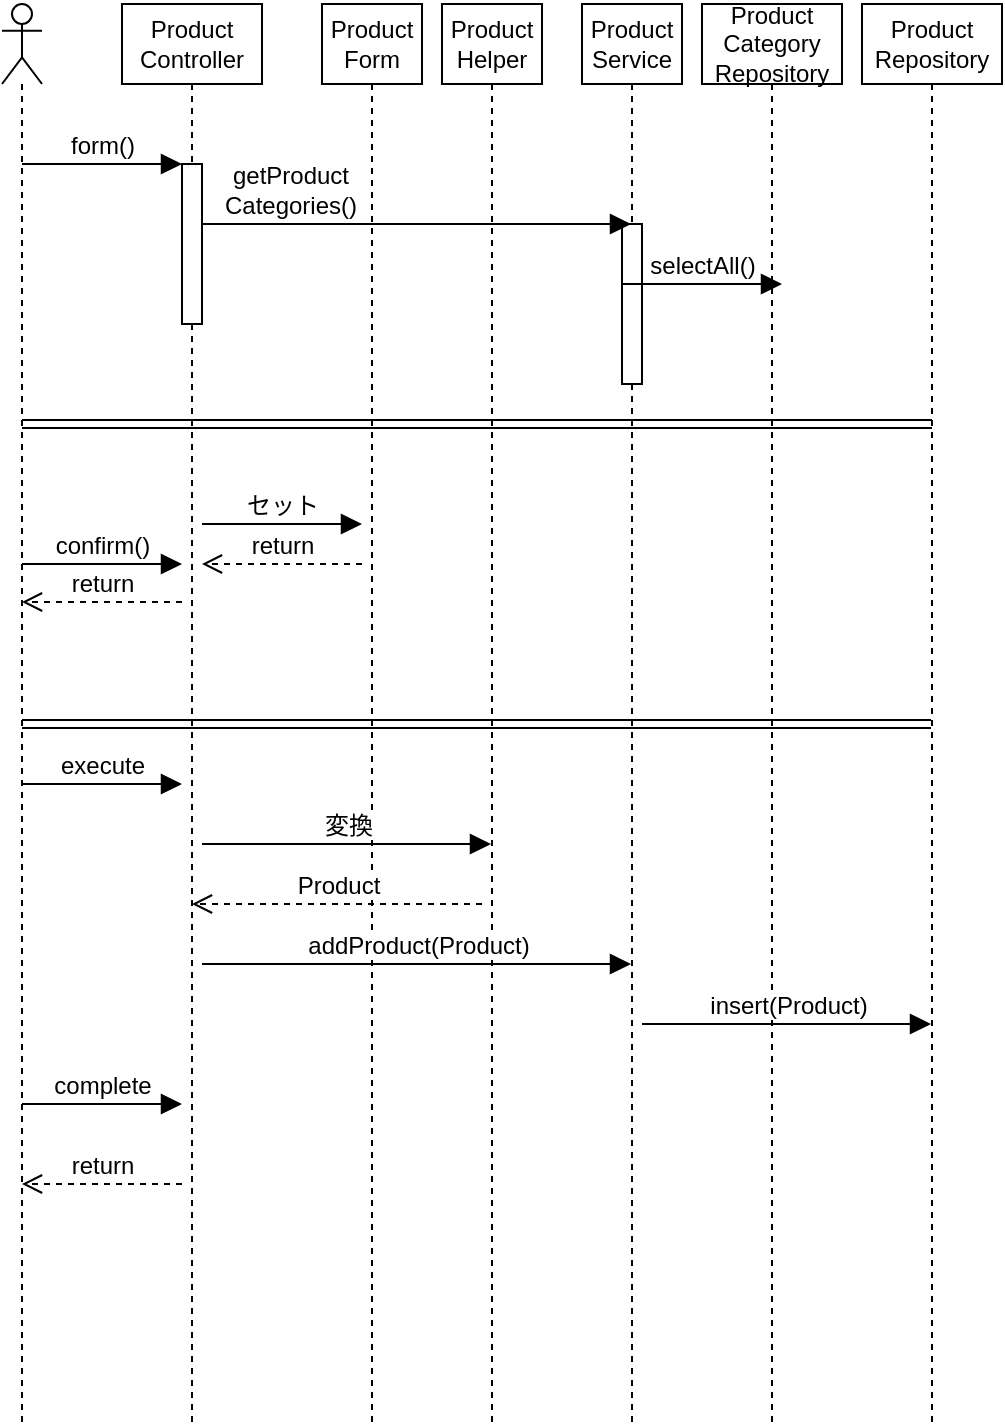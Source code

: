 <mxfile version="28.0.7" pages="3">
  <diagram id="7bzTy5Xm-SCXgVoyWq_p" name="ページ1">
    <mxGraphModel dx="786" dy="851" grid="1" gridSize="10" guides="1" tooltips="1" connect="1" arrows="1" fold="1" page="0" pageScale="1" pageWidth="827" pageHeight="1169" math="0" shadow="0">
      <root>
        <mxCell id="0" />
        <mxCell id="1" parent="0" />
        <mxCell id="NpD9St3q6LM5WyKcA_YI-3" value="" style="shape=umlLifeline;perimeter=lifelinePerimeter;whiteSpace=wrap;html=1;container=1;dropTarget=0;collapsible=0;recursiveResize=0;outlineConnect=0;portConstraint=eastwest;newEdgeStyle={&quot;curved&quot;:0,&quot;rounded&quot;:0};participant=umlActor;" parent="1" vertex="1">
          <mxGeometry x="30" y="-30" width="20" height="710" as="geometry" />
        </mxCell>
        <mxCell id="NpD9St3q6LM5WyKcA_YI-4" value="Product&lt;div&gt;Controller&lt;/div&gt;" style="shape=umlLifeline;perimeter=lifelinePerimeter;whiteSpace=wrap;html=1;container=1;dropTarget=0;collapsible=0;recursiveResize=0;outlineConnect=0;portConstraint=eastwest;newEdgeStyle={&quot;curved&quot;:0,&quot;rounded&quot;:0};" parent="1" vertex="1">
          <mxGeometry x="90" y="-30" width="70" height="710" as="geometry" />
        </mxCell>
        <mxCell id="eAKI8Xcr7tuvhTf2pGsE-1" value="" style="html=1;points=[[0,0,0,0,5],[0,1,0,0,-5],[1,0,0,0,5],[1,1,0,0,-5]];perimeter=orthogonalPerimeter;outlineConnect=0;targetShapes=umlLifeline;portConstraint=eastwest;newEdgeStyle={&quot;curved&quot;:0,&quot;rounded&quot;:0};" parent="NpD9St3q6LM5WyKcA_YI-4" vertex="1">
          <mxGeometry x="30" y="80" width="10" height="80" as="geometry" />
        </mxCell>
        <mxCell id="NpD9St3q6LM5WyKcA_YI-5" value="Product&lt;div&gt;Form&lt;/div&gt;" style="shape=umlLifeline;perimeter=lifelinePerimeter;whiteSpace=wrap;html=1;container=1;dropTarget=0;collapsible=0;recursiveResize=0;outlineConnect=0;portConstraint=eastwest;newEdgeStyle={&quot;curved&quot;:0,&quot;rounded&quot;:0};" parent="1" vertex="1">
          <mxGeometry x="190" y="-30" width="50" height="710" as="geometry" />
        </mxCell>
        <mxCell id="NpD9St3q6LM5WyKcA_YI-6" value="Product&lt;div&gt;Helper&lt;/div&gt;" style="shape=umlLifeline;perimeter=lifelinePerimeter;whiteSpace=wrap;html=1;container=1;dropTarget=0;collapsible=0;recursiveResize=0;outlineConnect=0;portConstraint=eastwest;newEdgeStyle={&quot;curved&quot;:0,&quot;rounded&quot;:0};" parent="1" vertex="1">
          <mxGeometry x="250" y="-30" width="50" height="710" as="geometry" />
        </mxCell>
        <mxCell id="NpD9St3q6LM5WyKcA_YI-7" value="Product&lt;div&gt;Service&lt;/div&gt;" style="shape=umlLifeline;perimeter=lifelinePerimeter;whiteSpace=wrap;html=1;container=1;dropTarget=0;collapsible=0;recursiveResize=0;outlineConnect=0;portConstraint=eastwest;newEdgeStyle={&quot;curved&quot;:0,&quot;rounded&quot;:0};" parent="1" vertex="1">
          <mxGeometry x="320" y="-30" width="50" height="710" as="geometry" />
        </mxCell>
        <mxCell id="eAKI8Xcr7tuvhTf2pGsE-2" value="" style="html=1;points=[[0,0,0,0,5],[0,1,0,0,-5],[1,0,0,0,5],[1,1,0,0,-5]];perimeter=orthogonalPerimeter;outlineConnect=0;targetShapes=umlLifeline;portConstraint=eastwest;newEdgeStyle={&quot;curved&quot;:0,&quot;rounded&quot;:0};" parent="NpD9St3q6LM5WyKcA_YI-7" vertex="1">
          <mxGeometry x="20" y="110" width="10" height="80" as="geometry" />
        </mxCell>
        <mxCell id="NpD9St3q6LM5WyKcA_YI-8" value="Product&lt;div&gt;Category&lt;/div&gt;&lt;div&gt;Repository&lt;/div&gt;" style="shape=umlLifeline;perimeter=lifelinePerimeter;whiteSpace=wrap;html=1;container=1;dropTarget=0;collapsible=0;recursiveResize=0;outlineConnect=0;portConstraint=eastwest;newEdgeStyle={&quot;curved&quot;:0,&quot;rounded&quot;:0};" parent="1" vertex="1">
          <mxGeometry x="380" y="-30" width="70" height="710" as="geometry" />
        </mxCell>
        <mxCell id="NpD9St3q6LM5WyKcA_YI-9" value="Product&lt;div&gt;Repository&lt;/div&gt;" style="shape=umlLifeline;perimeter=lifelinePerimeter;whiteSpace=wrap;html=1;container=1;dropTarget=0;collapsible=0;recursiveResize=0;outlineConnect=0;portConstraint=eastwest;newEdgeStyle={&quot;curved&quot;:0,&quot;rounded&quot;:0};" parent="1" vertex="1">
          <mxGeometry x="460" y="-30" width="70" height="710" as="geometry" />
        </mxCell>
        <mxCell id="NpD9St3q6LM5WyKcA_YI-10" value="form()" style="html=1;verticalAlign=bottom;endArrow=block;curved=0;rounded=0;fontSize=12;startSize=8;endSize=8;" parent="1" edge="1">
          <mxGeometry width="80" relative="1" as="geometry">
            <mxPoint x="40" y="50" as="sourcePoint" />
            <mxPoint x="120" y="50" as="targetPoint" />
          </mxGeometry>
        </mxCell>
        <mxCell id="NpD9St3q6LM5WyKcA_YI-13" value="getProduct&lt;br&gt;Categories()" style="html=1;verticalAlign=bottom;endArrow=block;curved=0;rounded=0;fontSize=12;startSize=8;endSize=8;" parent="1" target="NpD9St3q6LM5WyKcA_YI-7" edge="1">
          <mxGeometry x="-0.589" width="80" relative="1" as="geometry">
            <mxPoint x="130" y="80" as="sourcePoint" />
            <mxPoint x="210" y="80" as="targetPoint" />
            <mxPoint as="offset" />
          </mxGeometry>
        </mxCell>
        <mxCell id="NpD9St3q6LM5WyKcA_YI-14" value="selectAll()" style="html=1;verticalAlign=bottom;endArrow=block;curved=0;rounded=0;fontSize=12;startSize=8;endSize=8;" parent="1" edge="1">
          <mxGeometry width="80" relative="1" as="geometry">
            <mxPoint x="340" y="110" as="sourcePoint" />
            <mxPoint x="420" y="110" as="targetPoint" />
            <mxPoint as="offset" />
          </mxGeometry>
        </mxCell>
        <mxCell id="NpD9St3q6LM5WyKcA_YI-17" value="confirm()" style="html=1;verticalAlign=bottom;endArrow=block;curved=0;rounded=0;fontSize=12;startSize=8;endSize=8;" parent="1" edge="1">
          <mxGeometry width="80" relative="1" as="geometry">
            <mxPoint x="40" y="250" as="sourcePoint" />
            <mxPoint x="120" y="250" as="targetPoint" />
          </mxGeometry>
        </mxCell>
        <mxCell id="NpD9St3q6LM5WyKcA_YI-18" value="セット" style="html=1;verticalAlign=bottom;endArrow=block;curved=0;rounded=0;fontSize=12;startSize=8;endSize=8;" parent="1" edge="1">
          <mxGeometry width="80" relative="1" as="geometry">
            <mxPoint x="130" y="230" as="sourcePoint" />
            <mxPoint x="210" y="230" as="targetPoint" />
          </mxGeometry>
        </mxCell>
        <mxCell id="NpD9St3q6LM5WyKcA_YI-19" value="return" style="html=1;verticalAlign=bottom;endArrow=open;dashed=1;endSize=8;curved=0;rounded=0;fontSize=12;" parent="1" edge="1">
          <mxGeometry relative="1" as="geometry">
            <mxPoint x="210" y="250" as="sourcePoint" />
            <mxPoint x="130" y="250" as="targetPoint" />
          </mxGeometry>
        </mxCell>
        <mxCell id="NpD9St3q6LM5WyKcA_YI-20" value="return" style="html=1;verticalAlign=bottom;endArrow=open;dashed=1;endSize=8;curved=0;rounded=0;fontSize=12;" parent="1" edge="1">
          <mxGeometry relative="1" as="geometry">
            <mxPoint x="120" y="269" as="sourcePoint" />
            <mxPoint x="40" y="269" as="targetPoint" />
          </mxGeometry>
        </mxCell>
        <mxCell id="NpD9St3q6LM5WyKcA_YI-21" value="execute" style="html=1;verticalAlign=bottom;endArrow=block;curved=0;rounded=0;fontSize=12;startSize=8;endSize=8;" parent="1" edge="1">
          <mxGeometry width="80" relative="1" as="geometry">
            <mxPoint x="40" y="360" as="sourcePoint" />
            <mxPoint x="120" y="360" as="targetPoint" />
          </mxGeometry>
        </mxCell>
        <mxCell id="NpD9St3q6LM5WyKcA_YI-22" value="変換" style="html=1;verticalAlign=bottom;endArrow=block;curved=0;rounded=0;fontSize=12;startSize=8;endSize=8;" parent="1" target="NpD9St3q6LM5WyKcA_YI-6" edge="1">
          <mxGeometry width="80" relative="1" as="geometry">
            <mxPoint x="130" y="390" as="sourcePoint" />
            <mxPoint x="210" y="390" as="targetPoint" />
          </mxGeometry>
        </mxCell>
        <mxCell id="NpD9St3q6LM5WyKcA_YI-23" value="Product" style="html=1;verticalAlign=bottom;endArrow=open;dashed=1;endSize=8;curved=0;rounded=0;fontSize=12;" parent="1" target="NpD9St3q6LM5WyKcA_YI-4" edge="1">
          <mxGeometry relative="1" as="geometry">
            <mxPoint x="270" y="420" as="sourcePoint" />
            <mxPoint x="190" y="420" as="targetPoint" />
          </mxGeometry>
        </mxCell>
        <mxCell id="NpD9St3q6LM5WyKcA_YI-24" value="addProduct(Product)" style="html=1;verticalAlign=bottom;endArrow=block;curved=0;rounded=0;fontSize=12;startSize=8;endSize=8;" parent="1" target="NpD9St3q6LM5WyKcA_YI-7" edge="1">
          <mxGeometry width="80" relative="1" as="geometry">
            <mxPoint x="130" y="450" as="sourcePoint" />
            <mxPoint x="270" y="450" as="targetPoint" />
          </mxGeometry>
        </mxCell>
        <mxCell id="NpD9St3q6LM5WyKcA_YI-25" value="insert(Product)" style="html=1;verticalAlign=bottom;endArrow=block;curved=0;rounded=0;fontSize=12;startSize=8;endSize=8;" parent="1" target="NpD9St3q6LM5WyKcA_YI-9" edge="1">
          <mxGeometry width="80" relative="1" as="geometry">
            <mxPoint x="350" y="480" as="sourcePoint" />
            <mxPoint x="430" y="480" as="targetPoint" />
          </mxGeometry>
        </mxCell>
        <mxCell id="NpD9St3q6LM5WyKcA_YI-27" value="" style="shape=link;html=1;rounded=0;fontSize=12;startSize=8;endSize=8;curved=1;" parent="1" source="NpD9St3q6LM5WyKcA_YI-3" target="NpD9St3q6LM5WyKcA_YI-9" edge="1">
          <mxGeometry width="100" relative="1" as="geometry">
            <mxPoint x="50" y="160" as="sourcePoint" />
            <mxPoint x="120" y="160" as="targetPoint" />
            <Array as="points">
              <mxPoint x="390" y="330" />
            </Array>
          </mxGeometry>
        </mxCell>
        <mxCell id="NpD9St3q6LM5WyKcA_YI-28" value="" style="shape=link;html=1;rounded=0;fontSize=12;startSize=8;endSize=8;curved=1;" parent="1" edge="1">
          <mxGeometry width="100" relative="1" as="geometry">
            <mxPoint x="40" y="180" as="sourcePoint" />
            <mxPoint x="495" y="180" as="targetPoint" />
            <Array as="points">
              <mxPoint x="390" y="180" />
            </Array>
          </mxGeometry>
        </mxCell>
        <mxCell id="NpD9St3q6LM5WyKcA_YI-29" value="complete" style="html=1;verticalAlign=bottom;endArrow=block;curved=0;rounded=0;fontSize=12;startSize=8;endSize=8;" parent="1" edge="1">
          <mxGeometry width="80" relative="1" as="geometry">
            <mxPoint x="40" y="520" as="sourcePoint" />
            <mxPoint x="120" y="520" as="targetPoint" />
          </mxGeometry>
        </mxCell>
        <mxCell id="NpD9St3q6LM5WyKcA_YI-32" value="return" style="html=1;verticalAlign=bottom;endArrow=open;dashed=1;endSize=8;curved=0;rounded=0;fontSize=12;" parent="1" edge="1">
          <mxGeometry relative="1" as="geometry">
            <mxPoint x="120" y="560" as="sourcePoint" />
            <mxPoint x="40" y="560" as="targetPoint" />
            <mxPoint as="offset" />
          </mxGeometry>
        </mxCell>
      </root>
    </mxGraphModel>
  </diagram>
  <diagram id="IHH7DoLjSRD6y76i9zCS" name="ページ2">
    <mxGraphModel dx="1405" dy="1180" grid="0" gridSize="10" guides="1" tooltips="1" connect="1" arrows="1" fold="1" page="0" pageScale="1" pageWidth="827" pageHeight="1169" math="0" shadow="0">
      <root>
        <mxCell id="0" />
        <mxCell id="1" parent="0" />
        <mxCell id="2bIKzLAizrfnIHSd7XrN-6" value="ProductService" style="swimlane;fontStyle=1;align=center;verticalAlign=top;childLayout=stackLayout;horizontal=1;startSize=26;horizontalStack=0;resizeParent=1;resizeParentMax=0;resizeLast=0;collapsible=1;marginBottom=0;whiteSpace=wrap;html=1;" vertex="1" parent="1">
          <mxGeometry x="-64" y="103" width="260" height="107" as="geometry" />
        </mxCell>
        <mxCell id="2bIKzLAizrfnIHSd7XrN-7" value="+ field: type" style="text;strokeColor=none;fillColor=none;align=left;verticalAlign=top;spacingLeft=4;spacingRight=4;overflow=hidden;rotatable=0;points=[[0,0.5],[1,0.5]];portConstraint=eastwest;whiteSpace=wrap;html=1;" vertex="1" parent="2bIKzLAizrfnIHSd7XrN-6">
          <mxGeometry y="26" width="260" height="26" as="geometry" />
        </mxCell>
        <mxCell id="2bIKzLAizrfnIHSd7XrN-8" value="" style="line;strokeWidth=1;fillColor=none;align=left;verticalAlign=middle;spacingTop=-1;spacingLeft=3;spacingRight=3;rotatable=0;labelPosition=right;points=[];portConstraint=eastwest;strokeColor=inherit;" vertex="1" parent="2bIKzLAizrfnIHSd7XrN-6">
          <mxGeometry y="52" width="260" height="8" as="geometry" />
        </mxCell>
        <mxCell id="2bIKzLAizrfnIHSd7XrN-9" value="getProductCategories():List&amp;lt;ProductCategory&amp;gt;&lt;div&gt;addProduct(product:Product)&lt;/div&gt;" style="text;strokeColor=none;fillColor=none;align=left;verticalAlign=top;spacingLeft=4;spacingRight=4;overflow=hidden;rotatable=0;points=[[0,0.5],[1,0.5]];portConstraint=eastwest;whiteSpace=wrap;html=1;" vertex="1" parent="2bIKzLAizrfnIHSd7XrN-6">
          <mxGeometry y="60" width="260" height="47" as="geometry" />
        </mxCell>
        <mxCell id="2bIKzLAizrfnIHSd7XrN-10" value="ProductCategoryRepository" style="swimlane;fontStyle=1;align=center;verticalAlign=top;childLayout=stackLayout;horizontal=1;startSize=26;horizontalStack=0;resizeParent=1;resizeParentMax=0;resizeLast=0;collapsible=1;marginBottom=0;whiteSpace=wrap;html=1;" vertex="1" parent="1">
          <mxGeometry x="134" y="429" width="211" height="86" as="geometry" />
        </mxCell>
        <mxCell id="2bIKzLAizrfnIHSd7XrN-11" value="+ field: type" style="text;strokeColor=none;fillColor=none;align=left;verticalAlign=top;spacingLeft=4;spacingRight=4;overflow=hidden;rotatable=0;points=[[0,0.5],[1,0.5]];portConstraint=eastwest;whiteSpace=wrap;html=1;" vertex="1" parent="2bIKzLAizrfnIHSd7XrN-10">
          <mxGeometry y="26" width="211" height="26" as="geometry" />
        </mxCell>
        <mxCell id="2bIKzLAizrfnIHSd7XrN-12" value="" style="line;strokeWidth=1;fillColor=none;align=left;verticalAlign=middle;spacingTop=-1;spacingLeft=3;spacingRight=3;rotatable=0;labelPosition=right;points=[];portConstraint=eastwest;strokeColor=inherit;" vertex="1" parent="2bIKzLAizrfnIHSd7XrN-10">
          <mxGeometry y="52" width="211" height="8" as="geometry" />
        </mxCell>
        <mxCell id="2bIKzLAizrfnIHSd7XrN-13" value="selectAll():List&amp;lt;ProductCategory&amp;gt;" style="text;strokeColor=none;fillColor=none;align=left;verticalAlign=top;spacingLeft=4;spacingRight=4;overflow=hidden;rotatable=0;points=[[0,0.5],[1,0.5]];portConstraint=eastwest;whiteSpace=wrap;html=1;" vertex="1" parent="2bIKzLAizrfnIHSd7XrN-10">
          <mxGeometry y="60" width="211" height="26" as="geometry" />
        </mxCell>
        <mxCell id="Bigyv0jPBeiwcO5DcRfi-2" value="ProductController" style="swimlane;fontStyle=1;align=center;verticalAlign=top;childLayout=stackLayout;horizontal=1;startSize=26;horizontalStack=0;resizeParent=1;resizeParentMax=0;resizeLast=0;collapsible=1;marginBottom=0;whiteSpace=wrap;html=1;" vertex="1" parent="1">
          <mxGeometry x="-64" y="-120" width="214" height="167" as="geometry" />
        </mxCell>
        <mxCell id="Bigyv0jPBeiwcO5DcRfi-3" value="-ProductService:productservice&lt;div&gt;+setupForm:ProductForm&lt;/div&gt;" style="text;strokeColor=none;fillColor=none;align=left;verticalAlign=top;spacingLeft=4;spacingRight=4;overflow=hidden;rotatable=0;points=[[0,0.5],[1,0.5]];portConstraint=eastwest;whiteSpace=wrap;html=1;" vertex="1" parent="Bigyv0jPBeiwcO5DcRfi-2">
          <mxGeometry y="26" width="214" height="54" as="geometry" />
        </mxCell>
        <mxCell id="Bigyv0jPBeiwcO5DcRfi-4" value="" style="line;strokeWidth=1;fillColor=none;align=left;verticalAlign=middle;spacingTop=-1;spacingLeft=3;spacingRight=3;rotatable=0;labelPosition=right;points=[];portConstraint=eastwest;strokeColor=inherit;" vertex="1" parent="Bigyv0jPBeiwcO5DcRfi-2">
          <mxGeometry y="80" width="214" height="8" as="geometry" />
        </mxCell>
        <mxCell id="Bigyv0jPBeiwcO5DcRfi-5" value="+form():String&lt;div&gt;+confirm():String&lt;/div&gt;&lt;div&gt;+execute():String&lt;/div&gt;&lt;div&gt;+complete():String&lt;/div&gt;" style="text;strokeColor=none;fillColor=none;align=left;verticalAlign=top;spacingLeft=4;spacingRight=4;overflow=hidden;rotatable=0;points=[[0,0.5],[1,0.5]];portConstraint=eastwest;whiteSpace=wrap;html=1;" vertex="1" parent="Bigyv0jPBeiwcO5DcRfi-2">
          <mxGeometry y="88" width="214" height="79" as="geometry" />
        </mxCell>
        <mxCell id="PaT3p4GUxZufcXp5Guyy-1" value="ProductRepository" style="swimlane;fontStyle=1;align=center;verticalAlign=top;childLayout=stackLayout;horizontal=1;startSize=26;horizontalStack=0;resizeParent=1;resizeParentMax=0;resizeLast=0;collapsible=1;marginBottom=0;whiteSpace=wrap;html=1;" vertex="1" parent="1">
          <mxGeometry x="366" y="429" width="160" height="86" as="geometry" />
        </mxCell>
        <mxCell id="PaT3p4GUxZufcXp5Guyy-2" value="+ field: type" style="text;strokeColor=none;fillColor=none;align=left;verticalAlign=top;spacingLeft=4;spacingRight=4;overflow=hidden;rotatable=0;points=[[0,0.5],[1,0.5]];portConstraint=eastwest;whiteSpace=wrap;html=1;" vertex="1" parent="PaT3p4GUxZufcXp5Guyy-1">
          <mxGeometry y="26" width="160" height="26" as="geometry" />
        </mxCell>
        <mxCell id="PaT3p4GUxZufcXp5Guyy-3" value="" style="line;strokeWidth=1;fillColor=none;align=left;verticalAlign=middle;spacingTop=-1;spacingLeft=3;spacingRight=3;rotatable=0;labelPosition=right;points=[];portConstraint=eastwest;strokeColor=inherit;" vertex="1" parent="PaT3p4GUxZufcXp5Guyy-1">
          <mxGeometry y="52" width="160" height="8" as="geometry" />
        </mxCell>
        <mxCell id="PaT3p4GUxZufcXp5Guyy-4" value="+insert(Product)" style="text;strokeColor=none;fillColor=none;align=left;verticalAlign=top;spacingLeft=4;spacingRight=4;overflow=hidden;rotatable=0;points=[[0,0.5],[1,0.5]];portConstraint=eastwest;whiteSpace=wrap;html=1;" vertex="1" parent="PaT3p4GUxZufcXp5Guyy-1">
          <mxGeometry y="60" width="160" height="26" as="geometry" />
        </mxCell>
        <mxCell id="qGJRi6ImAgN1nrrDG2NS-1" value="ProductForm" style="swimlane;fontStyle=1;align=center;verticalAlign=top;childLayout=stackLayout;horizontal=1;startSize=26;horizontalStack=0;resizeParent=1;resizeParentMax=0;resizeLast=0;collapsible=1;marginBottom=0;whiteSpace=wrap;html=1;" vertex="1" parent="1">
          <mxGeometry x="260" y="-120" width="178" height="185" as="geometry" />
        </mxCell>
        <mxCell id="qGJRi6ImAgN1nrrDG2NS-2" value="-id:Integer&lt;div&gt;-name:String&lt;/div&gt;&lt;div&gt;-price:Integer&lt;/div&gt;&lt;div&gt;-categoryId:Integer&lt;/div&gt;&lt;div&gt;-itemCategory:ItemCategory&lt;/div&gt;" style="text;strokeColor=none;fillColor=none;align=left;verticalAlign=top;spacingLeft=4;spacingRight=4;overflow=hidden;rotatable=0;points=[[0,0.5],[1,0.5]];portConstraint=eastwest;whiteSpace=wrap;html=1;" vertex="1" parent="qGJRi6ImAgN1nrrDG2NS-1">
          <mxGeometry y="26" width="178" height="90" as="geometry" />
        </mxCell>
        <mxCell id="qGJRi6ImAgN1nrrDG2NS-3" value="" style="line;strokeWidth=1;fillColor=none;align=left;verticalAlign=middle;spacingTop=-1;spacingLeft=3;spacingRight=3;rotatable=0;labelPosition=right;points=[];portConstraint=eastwest;strokeColor=inherit;" vertex="1" parent="qGJRi6ImAgN1nrrDG2NS-1">
          <mxGeometry y="116" width="178" height="69" as="geometry" />
        </mxCell>
        <mxCell id="TUEowYZ_MP7emDaOJ2Zx-1" value="ProductServiceImpl" style="swimlane;fontStyle=1;align=center;verticalAlign=top;childLayout=stackLayout;horizontal=1;startSize=26;horizontalStack=0;resizeParent=1;resizeParentMax=0;resizeLast=0;collapsible=1;marginBottom=0;whiteSpace=wrap;html=1;" vertex="1" parent="1">
          <mxGeometry x="345" y="289" width="160" height="86" as="geometry" />
        </mxCell>
        <mxCell id="TUEowYZ_MP7emDaOJ2Zx-2" value="+ field: type" style="text;strokeColor=none;fillColor=none;align=left;verticalAlign=top;spacingLeft=4;spacingRight=4;overflow=hidden;rotatable=0;points=[[0,0.5],[1,0.5]];portConstraint=eastwest;whiteSpace=wrap;html=1;" vertex="1" parent="TUEowYZ_MP7emDaOJ2Zx-1">
          <mxGeometry y="26" width="160" height="26" as="geometry" />
        </mxCell>
        <mxCell id="TUEowYZ_MP7emDaOJ2Zx-3" value="" style="line;strokeWidth=1;fillColor=none;align=left;verticalAlign=middle;spacingTop=-1;spacingLeft=3;spacingRight=3;rotatable=0;labelPosition=right;points=[];portConstraint=eastwest;strokeColor=inherit;" vertex="1" parent="TUEowYZ_MP7emDaOJ2Zx-1">
          <mxGeometry y="52" width="160" height="8" as="geometry" />
        </mxCell>
        <mxCell id="TUEowYZ_MP7emDaOJ2Zx-4" value="+ method(type): type" style="text;strokeColor=none;fillColor=none;align=left;verticalAlign=top;spacingLeft=4;spacingRight=4;overflow=hidden;rotatable=0;points=[[0,0.5],[1,0.5]];portConstraint=eastwest;whiteSpace=wrap;html=1;" vertex="1" parent="TUEowYZ_MP7emDaOJ2Zx-1">
          <mxGeometry y="60" width="160" height="26" as="geometry" />
        </mxCell>
      </root>
    </mxGraphModel>
  </diagram>
  <diagram id="l0ba4gm8rq2NGziQEH8P" name="ページ3">
    <mxGraphModel dx="1245" dy="451" grid="0" gridSize="10" guides="1" tooltips="1" connect="1" arrows="1" fold="1" page="0" pageScale="1" pageWidth="827" pageHeight="1169" math="0" shadow="0">
      <root>
        <mxCell id="0" />
        <mxCell id="1" parent="0" />
        <mxCell id="houy_Up9C2UZ-9tv4yLi-1" value="" style="shape=umlLifeline;perimeter=lifelinePerimeter;whiteSpace=wrap;html=1;container=1;dropTarget=0;collapsible=0;recursiveResize=0;outlineConnect=0;portConstraint=eastwest;newEdgeStyle={&quot;curved&quot;:0,&quot;rounded&quot;:0};participant=umlActor;" parent="1" vertex="1">
          <mxGeometry x="9" y="25" width="20" height="1006" as="geometry" />
        </mxCell>
        <mxCell id="houy_Up9C2UZ-9tv4yLi-2" value="Product&lt;div&gt;Controller&lt;/div&gt;" style="shape=umlLifeline;perimeter=lifelinePerimeter;whiteSpace=wrap;html=1;container=1;dropTarget=0;collapsible=0;recursiveResize=0;outlineConnect=0;portConstraint=eastwest;newEdgeStyle={&quot;curved&quot;:0,&quot;rounded&quot;:0};" parent="1" vertex="1">
          <mxGeometry x="63" y="15" width="100" height="1014" as="geometry" />
        </mxCell>
        <mxCell id="houy_Up9C2UZ-9tv4yLi-3" value="" style="html=1;points=[[0,0,0,0,5],[0,1,0,0,-5],[1,0,0,0,5],[1,1,0,0,-5]];perimeter=orthogonalPerimeter;outlineConnect=0;targetShapes=umlLifeline;portConstraint=eastwest;newEdgeStyle={&quot;curved&quot;:0,&quot;rounded&quot;:0};" parent="houy_Up9C2UZ-9tv4yLi-2" vertex="1">
          <mxGeometry x="45" y="92" width="10" height="193" as="geometry" />
        </mxCell>
        <mxCell id="houy_Up9C2UZ-9tv4yLi-4" value="form()" style="html=1;verticalAlign=bottom;endArrow=block;curved=0;rounded=0;entryX=0;entryY=0;entryDx=0;entryDy=5;fontSize=12;startSize=8;endSize=8;" parent="houy_Up9C2UZ-9tv4yLi-2" target="houy_Up9C2UZ-9tv4yLi-3" edge="1">
          <mxGeometry x="0.011" relative="1" as="geometry">
            <mxPoint x="-42" y="97" as="sourcePoint" />
            <mxPoint as="offset" />
          </mxGeometry>
        </mxCell>
        <mxCell id="houy_Up9C2UZ-9tv4yLi-21" value="Modelにセット" style="html=1;align=left;spacingLeft=2;endArrow=block;rounded=0;edgeStyle=orthogonalEdgeStyle;curved=0;rounded=0;fontSize=12;startSize=8;endSize=8;" parent="houy_Up9C2UZ-9tv4yLi-2" edge="1">
          <mxGeometry x="-0.175" y="7" relative="1" as="geometry">
            <mxPoint x="55" y="234" as="sourcePoint" />
            <Array as="points">
              <mxPoint x="58" y="234" />
              <mxPoint x="88" y="234" />
              <mxPoint x="88" y="256" />
            </Array>
            <mxPoint x="63" y="256" as="targetPoint" />
            <mxPoint as="offset" />
          </mxGeometry>
        </mxCell>
        <mxCell id="houy_Up9C2UZ-9tv4yLi-35" value="" style="html=1;points=[[0,0,0,0,5],[0,1,0,0,-5],[1,0,0,0,5],[1,1,0,0,-5]];perimeter=orthogonalPerimeter;outlineConnect=0;targetShapes=umlLifeline;portConstraint=eastwest;newEdgeStyle={&quot;curved&quot;:0,&quot;rounded&quot;:0};" parent="houy_Up9C2UZ-9tv4yLi-2" vertex="1">
          <mxGeometry x="45" y="412" width="10" height="118" as="geometry" />
        </mxCell>
        <mxCell id="houy_Up9C2UZ-9tv4yLi-47" value="" style="html=1;points=[[0,0,0,0,5],[0,1,0,0,-5],[1,0,0,0,5],[1,1,0,0,-5]];perimeter=orthogonalPerimeter;outlineConnect=0;targetShapes=umlLifeline;portConstraint=eastwest;newEdgeStyle={&quot;curved&quot;:0,&quot;rounded&quot;:0};" parent="houy_Up9C2UZ-9tv4yLi-2" vertex="1">
          <mxGeometry x="45" y="593" width="10" height="172" as="geometry" />
        </mxCell>
        <mxCell id="houy_Up9C2UZ-9tv4yLi-56" value="" style="html=1;points=[[0,0,0,0,5],[0,1,0,0,-5],[1,0,0,0,5],[1,1,0,0,-5]];perimeter=orthogonalPerimeter;outlineConnect=0;targetShapes=umlLifeline;portConstraint=eastwest;newEdgeStyle={&quot;curved&quot;:0,&quot;rounded&quot;:0};" parent="houy_Up9C2UZ-9tv4yLi-2" vertex="1">
          <mxGeometry x="45" y="819" width="10" height="80" as="geometry" />
        </mxCell>
        <mxCell id="houy_Up9C2UZ-9tv4yLi-10" value="Product&lt;div&gt;Service&lt;/div&gt;" style="shape=umlLifeline;perimeter=lifelinePerimeter;whiteSpace=wrap;html=1;container=1;dropTarget=0;collapsible=0;recursiveResize=0;outlineConnect=0;portConstraint=eastwest;newEdgeStyle={&quot;curved&quot;:0,&quot;rounded&quot;:0};" parent="1" vertex="1">
          <mxGeometry x="356" y="15" width="68" height="1025" as="geometry" />
        </mxCell>
        <mxCell id="houy_Up9C2UZ-9tv4yLi-11" value="" style="html=1;points=[[0,0,0,0,5],[0,1,0,0,-5],[1,0,0,0,5],[1,1,0,0,-5]];perimeter=orthogonalPerimeter;outlineConnect=0;targetShapes=umlLifeline;portConstraint=eastwest;newEdgeStyle={&quot;curved&quot;:0,&quot;rounded&quot;:0};" parent="houy_Up9C2UZ-9tv4yLi-10" vertex="1">
          <mxGeometry x="29" y="92" width="10" height="164" as="geometry" />
        </mxCell>
        <mxCell id="houy_Up9C2UZ-9tv4yLi-53" value="" style="html=1;points=[[0,0,0,0,5],[0,1,0,0,-5],[1,0,0,0,5],[1,1,0,0,-5]];perimeter=orthogonalPerimeter;outlineConnect=0;targetShapes=umlLifeline;portConstraint=eastwest;newEdgeStyle={&quot;curved&quot;:0,&quot;rounded&quot;:0};" parent="houy_Up9C2UZ-9tv4yLi-10" vertex="1">
          <mxGeometry x="29" y="661" width="10" height="80" as="geometry" />
        </mxCell>
        <mxCell id="houy_Up9C2UZ-9tv4yLi-14" value="Product&lt;div&gt;Category&lt;/div&gt;&lt;div&gt;Repository&lt;/div&gt;" style="shape=umlLifeline;perimeter=lifelinePerimeter;whiteSpace=wrap;html=1;container=1;dropTarget=0;collapsible=0;recursiveResize=0;outlineConnect=0;portConstraint=eastwest;newEdgeStyle={&quot;curved&quot;:0,&quot;rounded&quot;:0};" parent="1" vertex="1">
          <mxGeometry x="462" y="15" width="100" height="1026" as="geometry" />
        </mxCell>
        <mxCell id="houy_Up9C2UZ-9tv4yLi-15" value="" style="html=1;points=[[0,0,0,0,5],[0,1,0,0,-5],[1,0,0,0,5],[1,1,0,0,-5]];perimeter=orthogonalPerimeter;outlineConnect=0;targetShapes=umlLifeline;portConstraint=eastwest;newEdgeStyle={&quot;curved&quot;:0,&quot;rounded&quot;:0};" parent="houy_Up9C2UZ-9tv4yLi-14" vertex="1">
          <mxGeometry x="47" y="128" width="10" height="88" as="geometry" />
        </mxCell>
        <mxCell id="houy_Up9C2UZ-9tv4yLi-12" value="getProduct&lt;div&gt;Categories()&lt;/div&gt;" style="html=1;verticalAlign=bottom;endArrow=block;curved=0;rounded=0;entryX=0;entryY=0;entryDx=0;entryDy=5;fontSize=12;startSize=8;endSize=8;" parent="1" edge="1">
          <mxGeometry x="-0.68" y="-2" relative="1" as="geometry">
            <mxPoint x="114.997" y="156.0" as="sourcePoint" />
            <mxPoint x="1" as="offset" />
            <mxPoint x="387.55" y="156.0" as="targetPoint" />
          </mxGeometry>
        </mxCell>
        <mxCell id="houy_Up9C2UZ-9tv4yLi-13" value="List&amp;lt;ProductCategory&amp;gt;" style="html=1;verticalAlign=bottom;endArrow=open;dashed=1;endSize=8;curved=0;rounded=0;fontSize=12;" parent="1" source="houy_Up9C2UZ-9tv4yLi-10" target="houy_Up9C2UZ-9tv4yLi-2" edge="1">
          <mxGeometry x="0.433" relative="1" as="geometry">
            <mxPoint x="177" y="180" as="targetPoint" />
            <Array as="points">
              <mxPoint x="242" y="229" />
            </Array>
            <mxPoint as="offset" />
          </mxGeometry>
        </mxCell>
        <mxCell id="houy_Up9C2UZ-9tv4yLi-5" value="入力画面" style="html=1;verticalAlign=bottom;endArrow=open;dashed=1;endSize=8;curved=0;rounded=0;exitX=0;exitY=1;exitDx=0;exitDy=-5;fontSize=12;" parent="1" source="houy_Up9C2UZ-9tv4yLi-3" target="houy_Up9C2UZ-9tv4yLi-1" edge="1">
          <mxGeometry relative="1" as="geometry">
            <mxPoint x="21" y="182" as="targetPoint" />
          </mxGeometry>
        </mxCell>
        <mxCell id="houy_Up9C2UZ-9tv4yLi-22" value="Product&lt;br&gt;Form" style="shape=umlLifeline;perimeter=lifelinePerimeter;whiteSpace=wrap;html=1;container=1;dropTarget=0;collapsible=0;recursiveResize=0;outlineConnect=0;portConstraint=eastwest;newEdgeStyle={&quot;curved&quot;:0,&quot;rounded&quot;:0};" parent="1" vertex="1">
          <mxGeometry x="202" y="15" width="57" height="1018" as="geometry" />
        </mxCell>
        <mxCell id="houy_Up9C2UZ-9tv4yLi-38" value="" style="html=1;points=[[0,0,0,0,5],[0,1,0,0,-5],[1,0,0,0,5],[1,1,0,0,-5]];perimeter=orthogonalPerimeter;outlineConnect=0;targetShapes=umlLifeline;portConstraint=eastwest;newEdgeStyle={&quot;curved&quot;:0,&quot;rounded&quot;:0};" parent="houy_Up9C2UZ-9tv4yLi-22" vertex="1">
          <mxGeometry x="23" y="421" width="10" height="41" as="geometry" />
        </mxCell>
        <mxCell id="houy_Up9C2UZ-9tv4yLi-23" value="Product&lt;br&gt;Helper" style="shape=umlLifeline;perimeter=lifelinePerimeter;whiteSpace=wrap;html=1;container=1;dropTarget=0;collapsible=0;recursiveResize=0;outlineConnect=0;portConstraint=eastwest;newEdgeStyle={&quot;curved&quot;:0,&quot;rounded&quot;:0};" parent="1" vertex="1">
          <mxGeometry x="278" y="15" width="57" height="1022" as="geometry" />
        </mxCell>
        <mxCell id="houy_Up9C2UZ-9tv4yLi-50" value="" style="html=1;points=[[0,0,0,0,5],[0,1,0,0,-5],[1,0,0,0,5],[1,1,0,0,-5]];perimeter=orthogonalPerimeter;outlineConnect=0;targetShapes=umlLifeline;portConstraint=eastwest;newEdgeStyle={&quot;curved&quot;:0,&quot;rounded&quot;:0};" parent="houy_Up9C2UZ-9tv4yLi-23" vertex="1">
          <mxGeometry x="22" y="607" width="10" height="31" as="geometry" />
        </mxCell>
        <mxCell id="houy_Up9C2UZ-9tv4yLi-16" value="selectAll()" style="html=1;verticalAlign=bottom;endArrow=block;curved=0;rounded=0;entryX=0;entryY=0;entryDx=0;entryDy=5;fontSize=12;startSize=8;endSize=8;" parent="1" source="houy_Up9C2UZ-9tv4yLi-10" target="houy_Up9C2UZ-9tv4yLi-15" edge="1">
          <mxGeometry x="0.011" relative="1" as="geometry">
            <mxPoint x="433" y="109" as="sourcePoint" />
            <mxPoint as="offset" />
          </mxGeometry>
        </mxCell>
        <mxCell id="houy_Up9C2UZ-9tv4yLi-17" value="List&lt;div&gt;&amp;lt;ProductCategory&amp;gt;&lt;/div&gt;" style="html=1;verticalAlign=bottom;endArrow=open;dashed=1;endSize=8;curved=0;rounded=0;fontSize=12;exitX=1;exitY=1;exitDx=0;exitDy=-5;exitPerimeter=0;" parent="1" source="houy_Up9C2UZ-9tv4yLi-15" target="houy_Up9C2UZ-9tv4yLi-10" edge="1">
          <mxGeometry relative="1" as="geometry">
            <mxPoint x="412" y="187" as="targetPoint" />
            <mxPoint x="563" y="187" as="sourcePoint" />
          </mxGeometry>
        </mxCell>
        <mxCell id="houy_Up9C2UZ-9tv4yLi-24" value="" style="shape=link;html=1;rounded=0;fontSize=12;startSize=8;endSize=8;curved=1;" parent="1" edge="1">
          <mxGeometry width="100" relative="1" as="geometry">
            <mxPoint x="20" y="381" as="sourcePoint" />
            <mxPoint x="745.5" y="381" as="targetPoint" />
          </mxGeometry>
        </mxCell>
        <mxCell id="houy_Up9C2UZ-9tv4yLi-26" value="Product&lt;div&gt;Repository&lt;/div&gt;" style="shape=umlLifeline;perimeter=lifelinePerimeter;whiteSpace=wrap;html=1;container=1;dropTarget=0;collapsible=0;recursiveResize=0;outlineConnect=0;portConstraint=eastwest;newEdgeStyle={&quot;curved&quot;:0,&quot;rounded&quot;:0};" parent="1" vertex="1">
          <mxGeometry x="583" y="15" width="100" height="1030" as="geometry" />
        </mxCell>
        <mxCell id="houy_Up9C2UZ-9tv4yLi-62" value="" style="html=1;points=[[0,0,0,0,5],[0,1,0,0,-5],[1,0,0,0,5],[1,1,0,0,-5]];perimeter=orthogonalPerimeter;outlineConnect=0;targetShapes=umlLifeline;portConstraint=eastwest;newEdgeStyle={&quot;curved&quot;:0,&quot;rounded&quot;:0};" parent="houy_Up9C2UZ-9tv4yLi-26" vertex="1">
          <mxGeometry x="44" y="681" width="10" height="43" as="geometry" />
        </mxCell>
        <mxCell id="houy_Up9C2UZ-9tv4yLi-33" value="DataBase" style="shape=umlLifeline;perimeter=lifelinePerimeter;whiteSpace=wrap;html=1;container=1;dropTarget=0;collapsible=0;recursiveResize=0;outlineConnect=0;portConstraint=eastwest;newEdgeStyle={&quot;curved&quot;:0,&quot;rounded&quot;:0};" parent="1" vertex="1">
          <mxGeometry x="697" y="14" width="100" height="1026" as="geometry" />
        </mxCell>
        <mxCell id="houy_Up9C2UZ-9tv4yLi-44" value="" style="html=1;points=[[0,0,0,0,5],[0,1,0,0,-5],[1,0,0,0,5],[1,1,0,0,-5]];perimeter=orthogonalPerimeter;outlineConnect=0;targetShapes=umlLifeline;portConstraint=eastwest;newEdgeStyle={&quot;curved&quot;:0,&quot;rounded&quot;:0};" parent="houy_Up9C2UZ-9tv4yLi-33" vertex="1">
          <mxGeometry x="47" y="133" width="10" height="33" as="geometry" />
        </mxCell>
        <mxCell id="houy_Up9C2UZ-9tv4yLi-65" value="" style="html=1;points=[[0,0,0,0,5],[0,1,0,0,-5],[1,0,0,0,5],[1,1,0,0,-5]];perimeter=orthogonalPerimeter;outlineConnect=0;targetShapes=umlLifeline;portConstraint=eastwest;newEdgeStyle={&quot;curved&quot;:0,&quot;rounded&quot;:0};" parent="houy_Up9C2UZ-9tv4yLi-33" vertex="1">
          <mxGeometry x="43" y="686" width="10" height="29" as="geometry" />
        </mxCell>
        <mxCell id="houy_Up9C2UZ-9tv4yLi-34" value="商品入力" style="html=1;align=left;spacingLeft=2;endArrow=block;rounded=0;edgeStyle=orthogonalEdgeStyle;curved=0;rounded=0;fontSize=12;startSize=8;endSize=8;" parent="1" edge="1">
          <mxGeometry x="-0.175" y="3" relative="1" as="geometry">
            <mxPoint x="18" y="320" as="sourcePoint" />
            <Array as="points">
              <mxPoint x="21" y="320" />
              <mxPoint x="51" y="320" />
              <mxPoint x="51" y="342" />
            </Array>
            <mxPoint x="26" y="342" as="targetPoint" />
            <mxPoint as="offset" />
          </mxGeometry>
        </mxCell>
        <mxCell id="houy_Up9C2UZ-9tv4yLi-36" value="confirm()" style="html=1;verticalAlign=bottom;endArrow=block;curved=0;rounded=0;entryX=0;entryY=0;entryDx=0;entryDy=5;fontSize=12;startSize=8;endSize=8;" parent="1" source="houy_Up9C2UZ-9tv4yLi-1" target="houy_Up9C2UZ-9tv4yLi-35" edge="1">
          <mxGeometry relative="1" as="geometry">
            <mxPoint x="38" y="432" as="sourcePoint" />
          </mxGeometry>
        </mxCell>
        <mxCell id="houy_Up9C2UZ-9tv4yLi-37" value="確認画面" style="html=1;verticalAlign=bottom;endArrow=open;dashed=1;endSize=8;curved=0;rounded=0;exitX=0;exitY=1;exitDx=0;exitDy=-5;fontSize=12;" parent="1" source="houy_Up9C2UZ-9tv4yLi-35" target="houy_Up9C2UZ-9tv4yLi-1" edge="1">
          <mxGeometry relative="1" as="geometry">
            <mxPoint x="38" y="502" as="targetPoint" />
          </mxGeometry>
        </mxCell>
        <mxCell id="houy_Up9C2UZ-9tv4yLi-40" value="ProductForm" style="html=1;verticalAlign=bottom;endArrow=open;dashed=1;endSize=8;curved=0;rounded=0;exitX=0;exitY=1;exitDx=0;exitDy=-5;fontSize=12;" parent="1" source="houy_Up9C2UZ-9tv4yLi-38" target="houy_Up9C2UZ-9tv4yLi-2" edge="1">
          <mxGeometry relative="1" as="geometry">
            <mxPoint x="158" y="502" as="targetPoint" />
          </mxGeometry>
        </mxCell>
        <mxCell id="houy_Up9C2UZ-9tv4yLi-39" value="セット" style="html=1;verticalAlign=bottom;endArrow=block;curved=0;rounded=0;entryX=0;entryY=0;entryDx=0;entryDy=5;fontSize=12;startSize=8;endSize=8;" parent="1" source="houy_Up9C2UZ-9tv4yLi-2" target="houy_Up9C2UZ-9tv4yLi-38" edge="1">
          <mxGeometry relative="1" as="geometry">
            <mxPoint x="155" y="441" as="sourcePoint" />
          </mxGeometry>
        </mxCell>
        <mxCell id="houy_Up9C2UZ-9tv4yLi-42" value="バリデート" style="html=1;align=left;spacingLeft=2;endArrow=block;rounded=0;edgeStyle=orthogonalEdgeStyle;curved=0;rounded=0;fontSize=12;startSize=8;endSize=8;" parent="1" edge="1">
          <mxGeometry x="-0.675" y="18" relative="1" as="geometry">
            <mxPoint x="234" y="443" as="sourcePoint" />
            <Array as="points">
              <mxPoint x="237" y="443" />
              <mxPoint x="267" y="443" />
              <mxPoint x="267" y="465" />
            </Array>
            <mxPoint x="242" y="465" as="targetPoint" />
            <mxPoint as="offset" />
          </mxGeometry>
        </mxCell>
        <mxCell id="houy_Up9C2UZ-9tv4yLi-43" value="" style="shape=link;html=1;rounded=0;fontSize=12;startSize=8;endSize=8;curved=1;" parent="1" target="houy_Up9C2UZ-9tv4yLi-33" edge="1">
          <mxGeometry width="100" relative="1" as="geometry">
            <mxPoint x="17" y="582" as="sourcePoint" />
            <mxPoint x="742.5" y="582" as="targetPoint" />
          </mxGeometry>
        </mxCell>
        <mxCell id="houy_Up9C2UZ-9tv4yLi-46" value="&lt;font style=&quot;font-size: 10px;&quot;&gt;LIst&amp;lt;ProductCategory&amp;gt;&lt;/font&gt;" style="html=1;verticalAlign=bottom;endArrow=open;dashed=1;endSize=8;curved=0;rounded=0;exitX=0;exitY=1;exitDx=0;exitDy=-5;fontSize=12;" parent="1" source="houy_Up9C2UZ-9tv4yLi-44" target="houy_Up9C2UZ-9tv4yLi-14" edge="1">
          <mxGeometry relative="1" as="geometry">
            <mxPoint x="674" y="222" as="targetPoint" />
          </mxGeometry>
        </mxCell>
        <mxCell id="houy_Up9C2UZ-9tv4yLi-45" value="&lt;font style=&quot;font-size: 10px;&quot;&gt;SQL(SELECT PRODUCT_CATEGORIES)&lt;/font&gt;" style="html=1;verticalAlign=bottom;endArrow=block;curved=0;rounded=0;entryX=0;entryY=0;entryDx=0;entryDy=5;fontSize=12;startSize=8;endSize=8;" parent="1" source="houy_Up9C2UZ-9tv4yLi-14" target="houy_Up9C2UZ-9tv4yLi-44" edge="1">
          <mxGeometry relative="1" as="geometry">
            <mxPoint x="674" y="152" as="sourcePoint" />
          </mxGeometry>
        </mxCell>
        <mxCell id="houy_Up9C2UZ-9tv4yLi-49" value="リダイレクト" style="html=1;verticalAlign=bottom;endArrow=open;dashed=1;endSize=8;curved=0;rounded=0;exitX=0;exitY=1;exitDx=0;exitDy=-5;fontSize=12;" parent="1" source="houy_Up9C2UZ-9tv4yLi-47" target="houy_Up9C2UZ-9tv4yLi-1" edge="1">
          <mxGeometry relative="1" as="geometry">
            <mxPoint x="6" y="697" as="targetPoint" />
          </mxGeometry>
        </mxCell>
        <mxCell id="houy_Up9C2UZ-9tv4yLi-48" value="execute()" style="html=1;verticalAlign=bottom;endArrow=block;curved=0;rounded=0;entryX=0;entryY=0;entryDx=0;entryDy=5;fontSize=12;startSize=8;endSize=8;" parent="1" source="houy_Up9C2UZ-9tv4yLi-1" target="houy_Up9C2UZ-9tv4yLi-47" edge="1">
          <mxGeometry relative="1" as="geometry">
            <mxPoint x="45" y="616" as="sourcePoint" />
          </mxGeometry>
        </mxCell>
        <mxCell id="houy_Up9C2UZ-9tv4yLi-51" value="Entityに変換" style="html=1;verticalAlign=bottom;endArrow=block;curved=0;rounded=0;entryX=0;entryY=0;entryDx=0;entryDy=5;fontSize=12;startSize=8;endSize=8;" parent="1" source="houy_Up9C2UZ-9tv4yLi-2" target="houy_Up9C2UZ-9tv4yLi-50" edge="1">
          <mxGeometry relative="1" as="geometry">
            <mxPoint x="230" y="627" as="sourcePoint" />
          </mxGeometry>
        </mxCell>
        <mxCell id="houy_Up9C2UZ-9tv4yLi-52" value="Product" style="html=1;verticalAlign=bottom;endArrow=open;dashed=1;endSize=8;curved=0;rounded=0;exitX=0;exitY=1;exitDx=0;exitDy=-5;fontSize=12;" parent="1" source="houy_Up9C2UZ-9tv4yLi-50" target="houy_Up9C2UZ-9tv4yLi-2" edge="1">
          <mxGeometry relative="1" as="geometry">
            <mxPoint x="230" y="697" as="targetPoint" />
          </mxGeometry>
        </mxCell>
        <mxCell id="houy_Up9C2UZ-9tv4yLi-54" value="&lt;br&gt;&lt;div&gt;&lt;br&gt;&lt;/div&gt;" style="html=1;verticalAlign=bottom;endArrow=block;curved=0;rounded=0;entryX=0;entryY=0;entryDx=0;entryDy=5;fontSize=12;startSize=8;endSize=8;" parent="1" source="houy_Up9C2UZ-9tv4yLi-2" target="houy_Up9C2UZ-9tv4yLi-53" edge="1">
          <mxGeometry relative="1" as="geometry">
            <mxPoint x="315" y="681" as="sourcePoint" />
          </mxGeometry>
        </mxCell>
        <mxCell id="houy_Up9C2UZ-9tv4yLi-61" value="addProduct(Product)" style="edgeLabel;html=1;align=center;verticalAlign=middle;resizable=0;points=[];fontSize=12;" parent="houy_Up9C2UZ-9tv4yLi-54" vertex="1" connectable="0">
          <mxGeometry x="0.004" y="8" relative="1" as="geometry">
            <mxPoint as="offset" />
          </mxGeometry>
        </mxCell>
        <mxCell id="houy_Up9C2UZ-9tv4yLi-55" value="void" style="html=1;verticalAlign=bottom;endArrow=open;dashed=1;endSize=8;curved=0;rounded=0;exitX=0;exitY=1;exitDx=0;exitDy=-5;fontSize=12;" parent="1" edge="1">
          <mxGeometry relative="1" as="geometry">
            <mxPoint x="113" y="723" as="targetPoint" />
            <mxPoint x="385.5" y="723" as="sourcePoint" />
          </mxGeometry>
        </mxCell>
        <mxCell id="houy_Up9C2UZ-9tv4yLi-57" value="complete()" style="html=1;verticalAlign=bottom;endArrow=block;curved=0;rounded=0;entryX=0;entryY=0;entryDx=0;entryDy=5;fontSize=12;startSize=8;endSize=8;" parent="1" source="houy_Up9C2UZ-9tv4yLi-1" target="houy_Up9C2UZ-9tv4yLi-56" edge="1">
          <mxGeometry relative="1" as="geometry">
            <mxPoint x="38" y="839" as="sourcePoint" />
          </mxGeometry>
        </mxCell>
        <mxCell id="houy_Up9C2UZ-9tv4yLi-58" value="完了画面" style="html=1;verticalAlign=bottom;endArrow=open;dashed=1;endSize=8;curved=0;rounded=0;exitX=0;exitY=1;exitDx=0;exitDy=-5;fontSize=12;" parent="1" source="houy_Up9C2UZ-9tv4yLi-56" target="houy_Up9C2UZ-9tv4yLi-1" edge="1">
          <mxGeometry relative="1" as="geometry">
            <mxPoint x="38" y="909" as="targetPoint" />
          </mxGeometry>
        </mxCell>
        <mxCell id="houy_Up9C2UZ-9tv4yLi-60" value="セッション破棄" style="html=1;align=left;spacingLeft=2;endArrow=block;rounded=0;edgeStyle=orthogonalEdgeStyle;curved=0;rounded=0;fontSize=12;startSize=8;endSize=8;" parent="1" edge="1">
          <mxGeometry x="-0.575" y="11" relative="1" as="geometry">
            <mxPoint x="120" y="860" as="sourcePoint" />
            <Array as="points">
              <mxPoint x="123" y="860" />
              <mxPoint x="153" y="860" />
              <mxPoint x="153" y="882" />
            </Array>
            <mxPoint x="128" y="882" as="targetPoint" />
            <mxPoint as="offset" />
          </mxGeometry>
        </mxCell>
        <mxCell id="houy_Up9C2UZ-9tv4yLi-63" value="insert(Product)" style="html=1;verticalAlign=bottom;endArrow=block;curved=0;rounded=0;entryX=0;entryY=0;entryDx=0;entryDy=5;fontSize=12;startSize=8;endSize=8;" parent="1" source="houy_Up9C2UZ-9tv4yLi-10" target="houy_Up9C2UZ-9tv4yLi-62" edge="1">
          <mxGeometry relative="1" as="geometry">
            <mxPoint x="557" y="701" as="sourcePoint" />
          </mxGeometry>
        </mxCell>
        <mxCell id="houy_Up9C2UZ-9tv4yLi-64" value="void" style="html=1;verticalAlign=bottom;endArrow=open;dashed=1;endSize=8;curved=0;rounded=0;exitX=0;exitY=1;exitDx=0;exitDy=-5;fontSize=12;" parent="1" source="houy_Up9C2UZ-9tv4yLi-62" target="houy_Up9C2UZ-9tv4yLi-10" edge="1">
          <mxGeometry relative="1" as="geometry">
            <mxPoint x="557" y="771" as="targetPoint" />
          </mxGeometry>
        </mxCell>
        <mxCell id="houy_Up9C2UZ-9tv4yLi-67" value="void" style="html=1;verticalAlign=bottom;endArrow=open;dashed=1;endSize=8;curved=0;rounded=0;exitX=0;exitY=1;exitDx=0;exitDy=-5;fontSize=12;" parent="1" source="houy_Up9C2UZ-9tv4yLi-65" target="houy_Up9C2UZ-9tv4yLi-26" edge="1">
          <mxGeometry relative="1" as="geometry">
            <mxPoint x="670" y="775" as="targetPoint" />
          </mxGeometry>
        </mxCell>
        <mxCell id="houy_Up9C2UZ-9tv4yLi-66" value="SQL(INSERT)" style="html=1;verticalAlign=bottom;endArrow=block;curved=0;rounded=0;entryX=0;entryY=0;entryDx=0;entryDy=5;fontSize=12;startSize=8;endSize=8;" parent="1" source="houy_Up9C2UZ-9tv4yLi-26" target="houy_Up9C2UZ-9tv4yLi-65" edge="1">
          <mxGeometry relative="1" as="geometry">
            <mxPoint x="670" y="705" as="sourcePoint" />
          </mxGeometry>
        </mxCell>
        <mxCell id="KnMoUPqx_zOF8DZG7F0--1" value="FlashScopeにセット" style="html=1;align=left;spacingLeft=2;endArrow=block;rounded=0;edgeStyle=orthogonalEdgeStyle;curved=0;rounded=0;fontSize=12;startSize=8;endSize=8;" edge="1" parent="1">
          <mxGeometry x="0.275" relative="1" as="geometry">
            <mxPoint x="120" y="742" as="sourcePoint" />
            <Array as="points">
              <mxPoint x="123" y="742" />
              <mxPoint x="153" y="742" />
              <mxPoint x="153" y="764" />
            </Array>
            <mxPoint x="128" y="764" as="targetPoint" />
            <mxPoint as="offset" />
          </mxGeometry>
        </mxCell>
      </root>
    </mxGraphModel>
  </diagram>
</mxfile>
